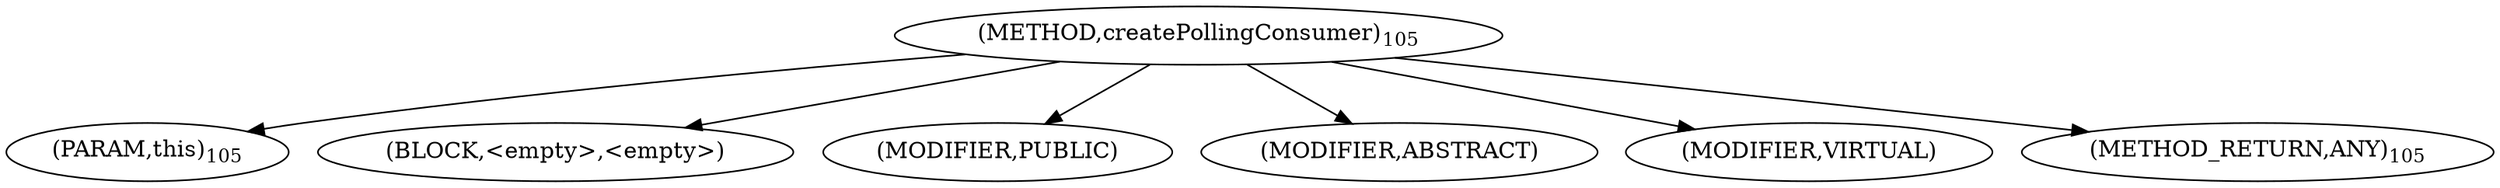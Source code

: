 digraph "createPollingConsumer" {  
"77" [label = <(METHOD,createPollingConsumer)<SUB>105</SUB>> ]
"78" [label = <(PARAM,this)<SUB>105</SUB>> ]
"79" [label = <(BLOCK,&lt;empty&gt;,&lt;empty&gt;)> ]
"80" [label = <(MODIFIER,PUBLIC)> ]
"81" [label = <(MODIFIER,ABSTRACT)> ]
"82" [label = <(MODIFIER,VIRTUAL)> ]
"83" [label = <(METHOD_RETURN,ANY)<SUB>105</SUB>> ]
  "77" -> "78" 
  "77" -> "79" 
  "77" -> "80" 
  "77" -> "81" 
  "77" -> "82" 
  "77" -> "83" 
}
